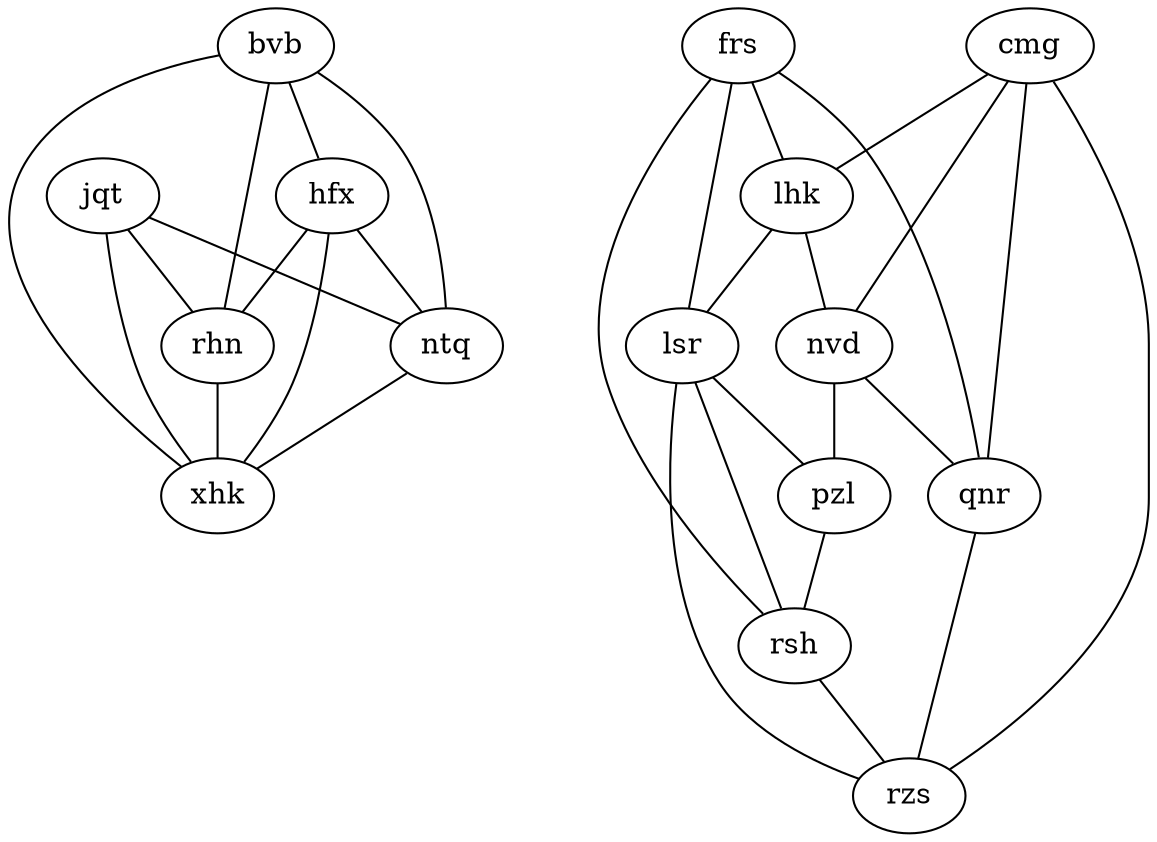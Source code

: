 graph {
jqt -- rhn;
jqt -- xhk;
rhn -- xhk;
bvb -- rhn;
hfx -- rhn;
hfx -- xhk;
lhk -- nvd;
frs -- rsh;
pzl -- rsh;
lsr -- rsh;
frs -- qnr;
frs -- lhk;
frs -- lsr;
lsr -- pzl;
nvd -- pzl;
lhk -- lsr;
cmg -- qnr;
cmg -- nvd;
cmg -- lhk;
nvd -- qnr;
bvb -- xhk;
bvb -- hfx;
jqt -- ntq;
hfx -- ntq;
bvb -- ntq;
ntq -- xhk;
qnr -- rzs;
cmg -- rzs;
lsr -- rzs;
rsh -- rzs;
}
